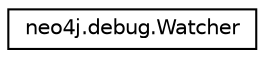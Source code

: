 digraph "Graphical Class Hierarchy"
{
 // LATEX_PDF_SIZE
  edge [fontname="Helvetica",fontsize="10",labelfontname="Helvetica",labelfontsize="10"];
  node [fontname="Helvetica",fontsize="10",shape=record];
  rankdir="LR";
  Node0 [label="neo4j.debug.Watcher",height=0.2,width=0.4,color="black", fillcolor="white", style="filled",URL="$classneo4j_1_1debug_1_1_watcher.html",tooltip=" "];
}
